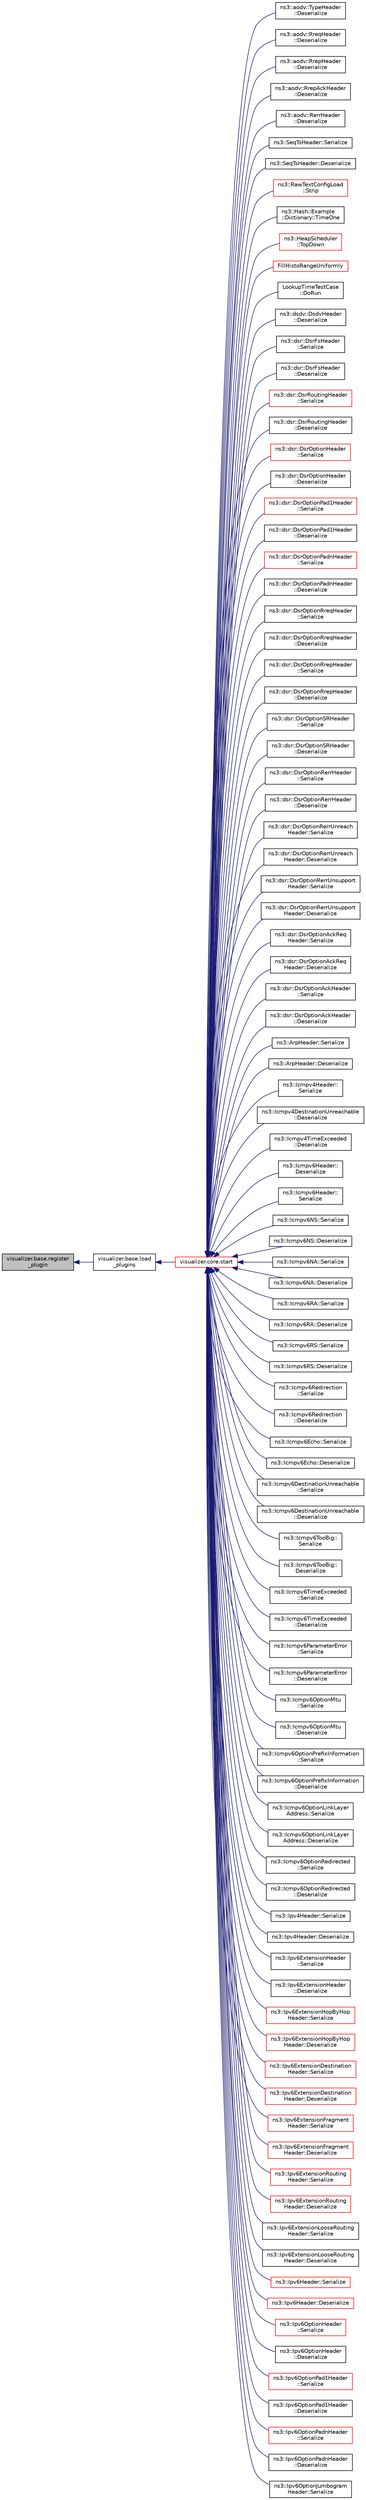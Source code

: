 digraph "visualizer.base.register_plugin"
{
  edge [fontname="Helvetica",fontsize="10",labelfontname="Helvetica",labelfontsize="10"];
  node [fontname="Helvetica",fontsize="10",shape=record];
  rankdir="LR";
  Node1 [label="visualizer.base.register\l_plugin",height=0.2,width=0.4,color="black", fillcolor="grey75", style="filled", fontcolor="black"];
  Node1 -> Node2 [dir="back",color="midnightblue",fontsize="10",style="solid"];
  Node2 [label="visualizer.base.load\l_plugins",height=0.2,width=0.4,color="black", fillcolor="white", style="filled",URL="$d4/d39/namespacevisualizer_1_1base.html#ad171497a5ff1afe0a73bedaebf35448f"];
  Node2 -> Node3 [dir="back",color="midnightblue",fontsize="10",style="solid"];
  Node3 [label="visualizer.core.start",height=0.2,width=0.4,color="red", fillcolor="white", style="filled",URL="$df/d6c/namespacevisualizer_1_1core.html#a2a35e5d8a34af358b508dac8635754e0"];
  Node3 -> Node4 [dir="back",color="midnightblue",fontsize="10",style="solid"];
  Node4 [label="ns3::aodv::TypeHeader\l::Deserialize",height=0.2,width=0.4,color="black", fillcolor="white", style="filled",URL="$d7/d53/classns3_1_1aodv_1_1TypeHeader.html#a1008c3c92926976b0bcf863508f0073a"];
  Node3 -> Node5 [dir="back",color="midnightblue",fontsize="10",style="solid"];
  Node5 [label="ns3::aodv::RreqHeader\l::Deserialize",height=0.2,width=0.4,color="black", fillcolor="white", style="filled",URL="$db/d7d/classns3_1_1aodv_1_1RreqHeader.html#a088f14d7f2fc75ee53fb03b689fc9443"];
  Node3 -> Node6 [dir="back",color="midnightblue",fontsize="10",style="solid"];
  Node6 [label="ns3::aodv::RrepHeader\l::Deserialize",height=0.2,width=0.4,color="black", fillcolor="white", style="filled",URL="$df/d54/classns3_1_1aodv_1_1RrepHeader.html#a04a25ec636230a30d39bff020569f129"];
  Node3 -> Node7 [dir="back",color="midnightblue",fontsize="10",style="solid"];
  Node7 [label="ns3::aodv::RrepAckHeader\l::Deserialize",height=0.2,width=0.4,color="black", fillcolor="white", style="filled",URL="$d7/d46/classns3_1_1aodv_1_1RrepAckHeader.html#a1283b1b1b365a0c8fb67cc327dec46d7"];
  Node3 -> Node8 [dir="back",color="midnightblue",fontsize="10",style="solid"];
  Node8 [label="ns3::aodv::RerrHeader\l::Deserialize",height=0.2,width=0.4,color="black", fillcolor="white", style="filled",URL="$d2/df8/classns3_1_1aodv_1_1RerrHeader.html#a6b1816ffe9a9cc9d4f4eb57f25780472"];
  Node3 -> Node9 [dir="back",color="midnightblue",fontsize="10",style="solid"];
  Node9 [label="ns3::SeqTsHeader::Serialize",height=0.2,width=0.4,color="black", fillcolor="white", style="filled",URL="$d7/dd7/classns3_1_1SeqTsHeader.html#a94322a720ef62390b8a3b9dd557f0104"];
  Node3 -> Node10 [dir="back",color="midnightblue",fontsize="10",style="solid"];
  Node10 [label="ns3::SeqTsHeader::Deserialize",height=0.2,width=0.4,color="black", fillcolor="white", style="filled",URL="$d7/dd7/classns3_1_1SeqTsHeader.html#a55ebbed99d0f5ef379248bdca5849476"];
  Node3 -> Node11 [dir="back",color="midnightblue",fontsize="10",style="solid"];
  Node11 [label="ns3::RawTextConfigLoad\l::Strip",height=0.2,width=0.4,color="red", fillcolor="white", style="filled",URL="$db/d38/classns3_1_1RawTextConfigLoad.html#aad3ad24f9eeb53999a4366673c12a11e"];
  Node3 -> Node12 [dir="back",color="midnightblue",fontsize="10",style="solid"];
  Node12 [label="ns3::Hash::Example\l::Dictionary::TimeOne",height=0.2,width=0.4,color="black", fillcolor="white", style="filled",URL="$d6/dbe/classns3_1_1Hash_1_1Example_1_1Dictionary.html#afd4ca23d992aa625d4c35ce4f42b611c"];
  Node3 -> Node13 [dir="back",color="midnightblue",fontsize="10",style="solid"];
  Node13 [label="ns3::HeapScheduler\l::TopDown",height=0.2,width=0.4,color="red", fillcolor="white", style="filled",URL="$da/db2/classns3_1_1HeapScheduler.html#a2ea4d0e4c77dd66465a255322d59af27"];
  Node3 -> Node14 [dir="back",color="midnightblue",fontsize="10",style="solid"];
  Node14 [label="FillHistoRangeUniformly",height=0.2,width=0.4,color="red", fillcolor="white", style="filled",URL="$d5/d7e/rng-test-suite_8cc.html#ac2abe44da5ad81e1927f899392de4ada"];
  Node3 -> Node15 [dir="back",color="midnightblue",fontsize="10",style="solid"];
  Node15 [label="LookupTimeTestCase\l::DoRun",height=0.2,width=0.4,color="black", fillcolor="white", style="filled",URL="$d0/dee/classLookupTimeTestCase.html#a666ef6b8a01c9e1c8c7eddc424f1edc4",tooltip="Implementation to actually run this TestCase. "];
  Node3 -> Node16 [dir="back",color="midnightblue",fontsize="10",style="solid"];
  Node16 [label="ns3::dsdv::DsdvHeader\l::Deserialize",height=0.2,width=0.4,color="black", fillcolor="white", style="filled",URL="$d0/db8/classns3_1_1dsdv_1_1DsdvHeader.html#a63c2b107d15967539e0e2b9f129efbbb"];
  Node3 -> Node17 [dir="back",color="midnightblue",fontsize="10",style="solid"];
  Node17 [label="ns3::dsr::DsrFsHeader\l::Serialize",height=0.2,width=0.4,color="black", fillcolor="white", style="filled",URL="$dc/dc2/classns3_1_1dsr_1_1DsrFsHeader.html#af8f508a2b05faac2b869d37fe672b911",tooltip="Serialize the packet. "];
  Node3 -> Node18 [dir="back",color="midnightblue",fontsize="10",style="solid"];
  Node18 [label="ns3::dsr::DsrFsHeader\l::Deserialize",height=0.2,width=0.4,color="black", fillcolor="white", style="filled",URL="$dc/dc2/classns3_1_1dsr_1_1DsrFsHeader.html#acb5736dd005d323eefae5cc9db9eb5b9",tooltip="Deserialize the packet. "];
  Node3 -> Node19 [dir="back",color="midnightblue",fontsize="10",style="solid"];
  Node19 [label="ns3::dsr::DsrRoutingHeader\l::Serialize",height=0.2,width=0.4,color="red", fillcolor="white", style="filled",URL="$dd/d47/classns3_1_1dsr_1_1DsrRoutingHeader.html#aab7d92809ad6ad560f4297653e7ae2cc",tooltip="Serialize the packet. "];
  Node3 -> Node20 [dir="back",color="midnightblue",fontsize="10",style="solid"];
  Node20 [label="ns3::dsr::DsrRoutingHeader\l::Deserialize",height=0.2,width=0.4,color="black", fillcolor="white", style="filled",URL="$dd/d47/classns3_1_1dsr_1_1DsrRoutingHeader.html#aa3440ffd0d425f8562e313aea165c433",tooltip="Deserialize the packet. "];
  Node3 -> Node21 [dir="back",color="midnightblue",fontsize="10",style="solid"];
  Node21 [label="ns3::dsr::DsrOptionHeader\l::Serialize",height=0.2,width=0.4,color="red", fillcolor="white", style="filled",URL="$da/d3b/classns3_1_1dsr_1_1DsrOptionHeader.html#a04d7999f22a25e1ccbde838e6c9bd7e1",tooltip="Serialize the packet. "];
  Node3 -> Node22 [dir="back",color="midnightblue",fontsize="10",style="solid"];
  Node22 [label="ns3::dsr::DsrOptionHeader\l::Deserialize",height=0.2,width=0.4,color="black", fillcolor="white", style="filled",URL="$da/d3b/classns3_1_1dsr_1_1DsrOptionHeader.html#ab44c93c37011591950bb95730c1c5b06",tooltip="Deserialize the packet. "];
  Node3 -> Node23 [dir="back",color="midnightblue",fontsize="10",style="solid"];
  Node23 [label="ns3::dsr::DsrOptionPad1Header\l::Serialize",height=0.2,width=0.4,color="red", fillcolor="white", style="filled",URL="$d2/d3f/classns3_1_1dsr_1_1DsrOptionPad1Header.html#a6055a32eb4b386b5c4343d352aebe0ba",tooltip="Serialize the packet. "];
  Node3 -> Node24 [dir="back",color="midnightblue",fontsize="10",style="solid"];
  Node24 [label="ns3::dsr::DsrOptionPad1Header\l::Deserialize",height=0.2,width=0.4,color="black", fillcolor="white", style="filled",URL="$d2/d3f/classns3_1_1dsr_1_1DsrOptionPad1Header.html#ab040965b45b9e8d3485110e5dba1894f",tooltip="Deserialize the packet. "];
  Node3 -> Node25 [dir="back",color="midnightblue",fontsize="10",style="solid"];
  Node25 [label="ns3::dsr::DsrOptionPadnHeader\l::Serialize",height=0.2,width=0.4,color="red", fillcolor="white", style="filled",URL="$df/df0/classns3_1_1dsr_1_1DsrOptionPadnHeader.html#a7b433c99b9f9c2abbe6488953b0b4c7a",tooltip="Serialize the packet. "];
  Node3 -> Node26 [dir="back",color="midnightblue",fontsize="10",style="solid"];
  Node26 [label="ns3::dsr::DsrOptionPadnHeader\l::Deserialize",height=0.2,width=0.4,color="black", fillcolor="white", style="filled",URL="$df/df0/classns3_1_1dsr_1_1DsrOptionPadnHeader.html#aba1dc34ff93da84dc1a9db15134cd140",tooltip="Deserialize the packet. "];
  Node3 -> Node27 [dir="back",color="midnightblue",fontsize="10",style="solid"];
  Node27 [label="ns3::dsr::DsrOptionRreqHeader\l::Serialize",height=0.2,width=0.4,color="black", fillcolor="white", style="filled",URL="$d9/d21/classns3_1_1dsr_1_1DsrOptionRreqHeader.html#a620cbf122e8637ec0a22ec3882176816",tooltip="Serialize the packet. "];
  Node3 -> Node28 [dir="back",color="midnightblue",fontsize="10",style="solid"];
  Node28 [label="ns3::dsr::DsrOptionRreqHeader\l::Deserialize",height=0.2,width=0.4,color="black", fillcolor="white", style="filled",URL="$d9/d21/classns3_1_1dsr_1_1DsrOptionRreqHeader.html#a7cf6a4240408c554fe4ca6ea9b266651",tooltip="Deserialize the packet. "];
  Node3 -> Node29 [dir="back",color="midnightblue",fontsize="10",style="solid"];
  Node29 [label="ns3::dsr::DsrOptionRrepHeader\l::Serialize",height=0.2,width=0.4,color="black", fillcolor="white", style="filled",URL="$d8/d40/classns3_1_1dsr_1_1DsrOptionRrepHeader.html#a9b89851c2b6fd631c9801749f6b765e8",tooltip="Serialize the packet. "];
  Node3 -> Node30 [dir="back",color="midnightblue",fontsize="10",style="solid"];
  Node30 [label="ns3::dsr::DsrOptionRrepHeader\l::Deserialize",height=0.2,width=0.4,color="black", fillcolor="white", style="filled",URL="$d8/d40/classns3_1_1dsr_1_1DsrOptionRrepHeader.html#a712214d2e33913f631092ddaccfdb774",tooltip="Deserialize the packet. "];
  Node3 -> Node31 [dir="back",color="midnightblue",fontsize="10",style="solid"];
  Node31 [label="ns3::dsr::DsrOptionSRHeader\l::Serialize",height=0.2,width=0.4,color="black", fillcolor="white", style="filled",URL="$dc/d0a/classns3_1_1dsr_1_1DsrOptionSRHeader.html#ab21a0cc427b0606f671b9a8d880ca759",tooltip="Serialize the packet. "];
  Node3 -> Node32 [dir="back",color="midnightblue",fontsize="10",style="solid"];
  Node32 [label="ns3::dsr::DsrOptionSRHeader\l::Deserialize",height=0.2,width=0.4,color="black", fillcolor="white", style="filled",URL="$dc/d0a/classns3_1_1dsr_1_1DsrOptionSRHeader.html#a83a9b996c0be40f74b61f8b56f82330e",tooltip="Deserialize the packet. "];
  Node3 -> Node33 [dir="back",color="midnightblue",fontsize="10",style="solid"];
  Node33 [label="ns3::dsr::DsrOptionRerrHeader\l::Serialize",height=0.2,width=0.4,color="black", fillcolor="white", style="filled",URL="$d6/d26/classns3_1_1dsr_1_1DsrOptionRerrHeader.html#a973a8c73444e9a2f4bd94292f716259c",tooltip="Serialize the packet. "];
  Node3 -> Node34 [dir="back",color="midnightblue",fontsize="10",style="solid"];
  Node34 [label="ns3::dsr::DsrOptionRerrHeader\l::Deserialize",height=0.2,width=0.4,color="black", fillcolor="white", style="filled",URL="$d6/d26/classns3_1_1dsr_1_1DsrOptionRerrHeader.html#ab8bc84d5e10a371524ed37035db5dbec",tooltip="Deserialize the packet. "];
  Node3 -> Node35 [dir="back",color="midnightblue",fontsize="10",style="solid"];
  Node35 [label="ns3::dsr::DsrOptionRerrUnreach\lHeader::Serialize",height=0.2,width=0.4,color="black", fillcolor="white", style="filled",URL="$d0/d90/classns3_1_1dsr_1_1DsrOptionRerrUnreachHeader.html#aaf3feea2c11c1b363f4d4bc041a8f21c",tooltip="Serialize the packet. "];
  Node3 -> Node36 [dir="back",color="midnightblue",fontsize="10",style="solid"];
  Node36 [label="ns3::dsr::DsrOptionRerrUnreach\lHeader::Deserialize",height=0.2,width=0.4,color="black", fillcolor="white", style="filled",URL="$d0/d90/classns3_1_1dsr_1_1DsrOptionRerrUnreachHeader.html#ab6cda2c6108b5a5076941b7f541ef320",tooltip="Deserialize the packet. "];
  Node3 -> Node37 [dir="back",color="midnightblue",fontsize="10",style="solid"];
  Node37 [label="ns3::dsr::DsrOptionRerrUnsupport\lHeader::Serialize",height=0.2,width=0.4,color="black", fillcolor="white", style="filled",URL="$db/df8/classns3_1_1dsr_1_1DsrOptionRerrUnsupportHeader.html#a797b41d9c8fa55f825ac24dadb16fd7b",tooltip="Serialize the packet. "];
  Node3 -> Node38 [dir="back",color="midnightblue",fontsize="10",style="solid"];
  Node38 [label="ns3::dsr::DsrOptionRerrUnsupport\lHeader::Deserialize",height=0.2,width=0.4,color="black", fillcolor="white", style="filled",URL="$db/df8/classns3_1_1dsr_1_1DsrOptionRerrUnsupportHeader.html#ad568e52cacee0c67a43338e8838806a5",tooltip="Deserialize the packet. "];
  Node3 -> Node39 [dir="back",color="midnightblue",fontsize="10",style="solid"];
  Node39 [label="ns3::dsr::DsrOptionAckReq\lHeader::Serialize",height=0.2,width=0.4,color="black", fillcolor="white", style="filled",URL="$de/de7/classns3_1_1dsr_1_1DsrOptionAckReqHeader.html#ae743c5267313ec4423a92e3ed8e81c63",tooltip="Serialize the packet. "];
  Node3 -> Node40 [dir="back",color="midnightblue",fontsize="10",style="solid"];
  Node40 [label="ns3::dsr::DsrOptionAckReq\lHeader::Deserialize",height=0.2,width=0.4,color="black", fillcolor="white", style="filled",URL="$de/de7/classns3_1_1dsr_1_1DsrOptionAckReqHeader.html#a5c7c9641d41346faf881a4d7df0f36c7",tooltip="Deserialize the packet. "];
  Node3 -> Node41 [dir="back",color="midnightblue",fontsize="10",style="solid"];
  Node41 [label="ns3::dsr::DsrOptionAckHeader\l::Serialize",height=0.2,width=0.4,color="black", fillcolor="white", style="filled",URL="$db/d30/classns3_1_1dsr_1_1DsrOptionAckHeader.html#a0aeceebc3c3eb4f5241b4799b5eed36b",tooltip="Serialize the packet. "];
  Node3 -> Node42 [dir="back",color="midnightblue",fontsize="10",style="solid"];
  Node42 [label="ns3::dsr::DsrOptionAckHeader\l::Deserialize",height=0.2,width=0.4,color="black", fillcolor="white", style="filled",URL="$db/d30/classns3_1_1dsr_1_1DsrOptionAckHeader.html#a0c7f637f03ac2f48cfabfd8f18671a39",tooltip="Deserialize the packet. "];
  Node3 -> Node43 [dir="back",color="midnightblue",fontsize="10",style="solid"];
  Node43 [label="ns3::ArpHeader::Serialize",height=0.2,width=0.4,color="black", fillcolor="white", style="filled",URL="$db/d42/classns3_1_1ArpHeader.html#a277dfd6e5a0ee69a3bf612c1d21a5698"];
  Node3 -> Node44 [dir="back",color="midnightblue",fontsize="10",style="solid"];
  Node44 [label="ns3::ArpHeader::Deserialize",height=0.2,width=0.4,color="black", fillcolor="white", style="filled",URL="$db/d42/classns3_1_1ArpHeader.html#ac4ac02b6ff4125d41dfe52593f23718d"];
  Node3 -> Node45 [dir="back",color="midnightblue",fontsize="10",style="solid"];
  Node45 [label="ns3::Icmpv4Header::\lSerialize",height=0.2,width=0.4,color="black", fillcolor="white", style="filled",URL="$d6/dde/classns3_1_1Icmpv4Header.html#a8a99d2c9a7cd91e84efbee9a61606ced"];
  Node3 -> Node46 [dir="back",color="midnightblue",fontsize="10",style="solid"];
  Node46 [label="ns3::Icmpv4DestinationUnreachable\l::Deserialize",height=0.2,width=0.4,color="black", fillcolor="white", style="filled",URL="$d6/daf/classns3_1_1Icmpv4DestinationUnreachable.html#ab27e34a3e2436724ebb483d8acd58ea7"];
  Node3 -> Node47 [dir="back",color="midnightblue",fontsize="10",style="solid"];
  Node47 [label="ns3::Icmpv4TimeExceeded\l::Deserialize",height=0.2,width=0.4,color="black", fillcolor="white", style="filled",URL="$dc/de0/classns3_1_1Icmpv4TimeExceeded.html#a593880fbc22985333cbfb9def08aeca5"];
  Node3 -> Node48 [dir="back",color="midnightblue",fontsize="10",style="solid"];
  Node48 [label="ns3::Icmpv6Header::\lDeserialize",height=0.2,width=0.4,color="black", fillcolor="white", style="filled",URL="$d9/d73/classns3_1_1Icmpv6Header.html#a7507f363f31e23fb11ceb21aec6be469",tooltip="Deserialize the packet. "];
  Node3 -> Node49 [dir="back",color="midnightblue",fontsize="10",style="solid"];
  Node49 [label="ns3::Icmpv6Header::\lSerialize",height=0.2,width=0.4,color="black", fillcolor="white", style="filled",URL="$d9/d73/classns3_1_1Icmpv6Header.html#a730861c09bbcc03f586a7b31656cbbc5",tooltip="Serialize the packet. "];
  Node3 -> Node50 [dir="back",color="midnightblue",fontsize="10",style="solid"];
  Node50 [label="ns3::Icmpv6NS::Serialize",height=0.2,width=0.4,color="black", fillcolor="white", style="filled",URL="$d7/da5/classns3_1_1Icmpv6NS.html#ad32a9d574a29228cddfc6e70aea129b7",tooltip="Serialize the packet. "];
  Node3 -> Node51 [dir="back",color="midnightblue",fontsize="10",style="solid"];
  Node51 [label="ns3::Icmpv6NS::Deserialize",height=0.2,width=0.4,color="black", fillcolor="white", style="filled",URL="$d7/da5/classns3_1_1Icmpv6NS.html#aa2fa4464ead95a030997d55f1f023dc0",tooltip="Deserialize the packet. "];
  Node3 -> Node52 [dir="back",color="midnightblue",fontsize="10",style="solid"];
  Node52 [label="ns3::Icmpv6NA::Serialize",height=0.2,width=0.4,color="black", fillcolor="white", style="filled",URL="$d2/de8/classns3_1_1Icmpv6NA.html#a0fa9ef58e0cb6c9a5ed1d4c82745a02f",tooltip="Serialize the packet. "];
  Node3 -> Node53 [dir="back",color="midnightblue",fontsize="10",style="solid"];
  Node53 [label="ns3::Icmpv6NA::Deserialize",height=0.2,width=0.4,color="black", fillcolor="white", style="filled",URL="$d2/de8/classns3_1_1Icmpv6NA.html#ade6ada5c42f4342a466139d75699718b",tooltip="Deserialize the packet. "];
  Node3 -> Node54 [dir="back",color="midnightblue",fontsize="10",style="solid"];
  Node54 [label="ns3::Icmpv6RA::Serialize",height=0.2,width=0.4,color="black", fillcolor="white", style="filled",URL="$da/d73/classns3_1_1Icmpv6RA.html#afc9c2386a4c11b13c41d79f0dbc970cd",tooltip="Serialize the packet. "];
  Node3 -> Node55 [dir="back",color="midnightblue",fontsize="10",style="solid"];
  Node55 [label="ns3::Icmpv6RA::Deserialize",height=0.2,width=0.4,color="black", fillcolor="white", style="filled",URL="$da/d73/classns3_1_1Icmpv6RA.html#a91908412f051db52bd63b7a0d01c1117",tooltip="Deserialize the packet. "];
  Node3 -> Node56 [dir="back",color="midnightblue",fontsize="10",style="solid"];
  Node56 [label="ns3::Icmpv6RS::Serialize",height=0.2,width=0.4,color="black", fillcolor="white", style="filled",URL="$da/d2f/classns3_1_1Icmpv6RS.html#aa2e8d1a63701015e774a9a5d660dfde4",tooltip="Serialize the packet. "];
  Node3 -> Node57 [dir="back",color="midnightblue",fontsize="10",style="solid"];
  Node57 [label="ns3::Icmpv6RS::Deserialize",height=0.2,width=0.4,color="black", fillcolor="white", style="filled",URL="$da/d2f/classns3_1_1Icmpv6RS.html#a9b7bf06890d0aa82bc87bf70cf6181dd",tooltip="Deserialize the packet. "];
  Node3 -> Node58 [dir="back",color="midnightblue",fontsize="10",style="solid"];
  Node58 [label="ns3::Icmpv6Redirection\l::Serialize",height=0.2,width=0.4,color="black", fillcolor="white", style="filled",URL="$de/da3/classns3_1_1Icmpv6Redirection.html#a3d278de1bcf39046510795bd78a4acfa",tooltip="Serialize the packet. "];
  Node3 -> Node59 [dir="back",color="midnightblue",fontsize="10",style="solid"];
  Node59 [label="ns3::Icmpv6Redirection\l::Deserialize",height=0.2,width=0.4,color="black", fillcolor="white", style="filled",URL="$de/da3/classns3_1_1Icmpv6Redirection.html#abcfbc9f63e544250bb40c302c0537788",tooltip="Deserialize the packet. "];
  Node3 -> Node60 [dir="back",color="midnightblue",fontsize="10",style="solid"];
  Node60 [label="ns3::Icmpv6Echo::Serialize",height=0.2,width=0.4,color="black", fillcolor="white", style="filled",URL="$d6/d5b/classns3_1_1Icmpv6Echo.html#ae00908cfd1912f20da4ad804ce73ba1d",tooltip="Serialize the packet. "];
  Node3 -> Node61 [dir="back",color="midnightblue",fontsize="10",style="solid"];
  Node61 [label="ns3::Icmpv6Echo::Deserialize",height=0.2,width=0.4,color="black", fillcolor="white", style="filled",URL="$d6/d5b/classns3_1_1Icmpv6Echo.html#ad3ce875667e23c4b406860d6d95c3385",tooltip="Deserialize the packet. "];
  Node3 -> Node62 [dir="back",color="midnightblue",fontsize="10",style="solid"];
  Node62 [label="ns3::Icmpv6DestinationUnreachable\l::Serialize",height=0.2,width=0.4,color="black", fillcolor="white", style="filled",URL="$d1/deb/classns3_1_1Icmpv6DestinationUnreachable.html#a97ea83de54f105a43a8386e2934fe732",tooltip="Serialize the packet. "];
  Node3 -> Node63 [dir="back",color="midnightblue",fontsize="10",style="solid"];
  Node63 [label="ns3::Icmpv6DestinationUnreachable\l::Deserialize",height=0.2,width=0.4,color="black", fillcolor="white", style="filled",URL="$d1/deb/classns3_1_1Icmpv6DestinationUnreachable.html#aab4cce60f9e44ae3bdca60d7157c1cd1",tooltip="Deserialize the packet. "];
  Node3 -> Node64 [dir="back",color="midnightblue",fontsize="10",style="solid"];
  Node64 [label="ns3::Icmpv6TooBig::\lSerialize",height=0.2,width=0.4,color="black", fillcolor="white", style="filled",URL="$d3/d1b/classns3_1_1Icmpv6TooBig.html#ae8042b6593cfb81dad23e60c588e7b21",tooltip="Serialize the packet. "];
  Node3 -> Node65 [dir="back",color="midnightblue",fontsize="10",style="solid"];
  Node65 [label="ns3::Icmpv6TooBig::\lDeserialize",height=0.2,width=0.4,color="black", fillcolor="white", style="filled",URL="$d3/d1b/classns3_1_1Icmpv6TooBig.html#a2d0f077afd744d980a93fee1b5df93a4",tooltip="Deserialize the packet. "];
  Node3 -> Node66 [dir="back",color="midnightblue",fontsize="10",style="solid"];
  Node66 [label="ns3::Icmpv6TimeExceeded\l::Serialize",height=0.2,width=0.4,color="black", fillcolor="white", style="filled",URL="$d5/db1/classns3_1_1Icmpv6TimeExceeded.html#a8cc2085dcd82138138cdc2029280a60f",tooltip="Serialize the packet. "];
  Node3 -> Node67 [dir="back",color="midnightblue",fontsize="10",style="solid"];
  Node67 [label="ns3::Icmpv6TimeExceeded\l::Deserialize",height=0.2,width=0.4,color="black", fillcolor="white", style="filled",URL="$d5/db1/classns3_1_1Icmpv6TimeExceeded.html#aaa984e51f29224f2bddd776dae8154cf",tooltip="Deserialize the packet. "];
  Node3 -> Node68 [dir="back",color="midnightblue",fontsize="10",style="solid"];
  Node68 [label="ns3::Icmpv6ParameterError\l::Serialize",height=0.2,width=0.4,color="black", fillcolor="white", style="filled",URL="$d8/dd7/classns3_1_1Icmpv6ParameterError.html#a72ba841a8b45117a67cfb9a89ffd677b",tooltip="Serialize the packet. "];
  Node3 -> Node69 [dir="back",color="midnightblue",fontsize="10",style="solid"];
  Node69 [label="ns3::Icmpv6ParameterError\l::Deserialize",height=0.2,width=0.4,color="black", fillcolor="white", style="filled",URL="$d8/dd7/classns3_1_1Icmpv6ParameterError.html#a9adc32f79c63175a9dde08e017746794",tooltip="Deserialize the packet. "];
  Node3 -> Node70 [dir="back",color="midnightblue",fontsize="10",style="solid"];
  Node70 [label="ns3::Icmpv6OptionMtu\l::Serialize",height=0.2,width=0.4,color="black", fillcolor="white", style="filled",URL="$df/d6d/classns3_1_1Icmpv6OptionMtu.html#a7fb0a0d983fc4ca0d906da376bd9bceb",tooltip="Serialize the packet. "];
  Node3 -> Node71 [dir="back",color="midnightblue",fontsize="10",style="solid"];
  Node71 [label="ns3::Icmpv6OptionMtu\l::Deserialize",height=0.2,width=0.4,color="black", fillcolor="white", style="filled",URL="$df/d6d/classns3_1_1Icmpv6OptionMtu.html#a047fb91d197554eeb1d3e56f8eb96912",tooltip="Deserialize the packet. "];
  Node3 -> Node72 [dir="back",color="midnightblue",fontsize="10",style="solid"];
  Node72 [label="ns3::Icmpv6OptionPrefixInformation\l::Serialize",height=0.2,width=0.4,color="black", fillcolor="white", style="filled",URL="$d4/d74/classns3_1_1Icmpv6OptionPrefixInformation.html#a4c498867c73398d9958aea86ff3ac4f7",tooltip="Serialize the packet. "];
  Node3 -> Node73 [dir="back",color="midnightblue",fontsize="10",style="solid"];
  Node73 [label="ns3::Icmpv6OptionPrefixInformation\l::Deserialize",height=0.2,width=0.4,color="black", fillcolor="white", style="filled",URL="$d4/d74/classns3_1_1Icmpv6OptionPrefixInformation.html#a3b88da9dc8b4d1c75b4c89e8d7954f83",tooltip="Deserialize the packet. "];
  Node3 -> Node74 [dir="back",color="midnightblue",fontsize="10",style="solid"];
  Node74 [label="ns3::Icmpv6OptionLinkLayer\lAddress::Serialize",height=0.2,width=0.4,color="black", fillcolor="white", style="filled",URL="$d5/dba/classns3_1_1Icmpv6OptionLinkLayerAddress.html#a472a16e3a3105e71bfb4d768d29fc0d8",tooltip="Serialize the packet. "];
  Node3 -> Node75 [dir="back",color="midnightblue",fontsize="10",style="solid"];
  Node75 [label="ns3::Icmpv6OptionLinkLayer\lAddress::Deserialize",height=0.2,width=0.4,color="black", fillcolor="white", style="filled",URL="$d5/dba/classns3_1_1Icmpv6OptionLinkLayerAddress.html#a84c1d39a00747d25defb642b7fbdb411",tooltip="Deserialize the packet. "];
  Node3 -> Node76 [dir="back",color="midnightblue",fontsize="10",style="solid"];
  Node76 [label="ns3::Icmpv6OptionRedirected\l::Serialize",height=0.2,width=0.4,color="black", fillcolor="white", style="filled",URL="$d9/dac/classns3_1_1Icmpv6OptionRedirected.html#a9333a29cdc5f4b4f0807b44afb00b9e9",tooltip="Serialize the packet. "];
  Node3 -> Node77 [dir="back",color="midnightblue",fontsize="10",style="solid"];
  Node77 [label="ns3::Icmpv6OptionRedirected\l::Deserialize",height=0.2,width=0.4,color="black", fillcolor="white", style="filled",URL="$d9/dac/classns3_1_1Icmpv6OptionRedirected.html#a14bb7113257521bbc15a9df4e0e134ba",tooltip="Deserialize the packet. "];
  Node3 -> Node78 [dir="back",color="midnightblue",fontsize="10",style="solid"];
  Node78 [label="ns3::Ipv4Header::Serialize",height=0.2,width=0.4,color="black", fillcolor="white", style="filled",URL="$d9/df1/classns3_1_1Ipv4Header.html#a09dd6e92cb94bc1287b5219519a7bc69"];
  Node3 -> Node79 [dir="back",color="midnightblue",fontsize="10",style="solid"];
  Node79 [label="ns3::Ipv4Header::Deserialize",height=0.2,width=0.4,color="black", fillcolor="white", style="filled",URL="$d9/df1/classns3_1_1Ipv4Header.html#a4c079e939ba868855ba1fab9e1b0e987"];
  Node3 -> Node80 [dir="back",color="midnightblue",fontsize="10",style="solid"];
  Node80 [label="ns3::Ipv6ExtensionHeader\l::Serialize",height=0.2,width=0.4,color="black", fillcolor="white", style="filled",URL="$d5/d0e/classns3_1_1Ipv6ExtensionHeader.html#a98bce1a4ea1265b45c480eed63dc2893",tooltip="Serialize the packet. "];
  Node3 -> Node81 [dir="back",color="midnightblue",fontsize="10",style="solid"];
  Node81 [label="ns3::Ipv6ExtensionHeader\l::Deserialize",height=0.2,width=0.4,color="black", fillcolor="white", style="filled",URL="$d5/d0e/classns3_1_1Ipv6ExtensionHeader.html#a20381aa4706f87bd373604ea53f3488f",tooltip="Deserialize the packet. "];
  Node3 -> Node82 [dir="back",color="midnightblue",fontsize="10",style="solid"];
  Node82 [label="ns3::Ipv6ExtensionHopByHop\lHeader::Serialize",height=0.2,width=0.4,color="red", fillcolor="white", style="filled",URL="$d7/d39/classns3_1_1Ipv6ExtensionHopByHopHeader.html#aea3c87fde9d6ba5375838cbe3275361b",tooltip="Serialize the packet. "];
  Node3 -> Node83 [dir="back",color="midnightblue",fontsize="10",style="solid"];
  Node83 [label="ns3::Ipv6ExtensionHopByHop\lHeader::Deserialize",height=0.2,width=0.4,color="red", fillcolor="white", style="filled",URL="$d7/d39/classns3_1_1Ipv6ExtensionHopByHopHeader.html#af366694cbc19cd319d8e65700a06082f",tooltip="Deserialize the packet. "];
  Node3 -> Node84 [dir="back",color="midnightblue",fontsize="10",style="solid"];
  Node84 [label="ns3::Ipv6ExtensionDestination\lHeader::Serialize",height=0.2,width=0.4,color="red", fillcolor="white", style="filled",URL="$d6/d65/classns3_1_1Ipv6ExtensionDestinationHeader.html#a13d3b01676de81cbcdd3fcebaf2fdd6b",tooltip="Serialize the packet. "];
  Node3 -> Node85 [dir="back",color="midnightblue",fontsize="10",style="solid"];
  Node85 [label="ns3::Ipv6ExtensionDestination\lHeader::Deserialize",height=0.2,width=0.4,color="red", fillcolor="white", style="filled",URL="$d6/d65/classns3_1_1Ipv6ExtensionDestinationHeader.html#afb09b5d3221279bc1fcad100aa950947",tooltip="Deserialize the packet. "];
  Node3 -> Node86 [dir="back",color="midnightblue",fontsize="10",style="solid"];
  Node86 [label="ns3::Ipv6ExtensionFragment\lHeader::Serialize",height=0.2,width=0.4,color="red", fillcolor="white", style="filled",URL="$dc/dde/classns3_1_1Ipv6ExtensionFragmentHeader.html#ac63d2e1a8fe9f7cdb3589c2677f5f9f6",tooltip="Serialize the packet. "];
  Node3 -> Node87 [dir="back",color="midnightblue",fontsize="10",style="solid"];
  Node87 [label="ns3::Ipv6ExtensionFragment\lHeader::Deserialize",height=0.2,width=0.4,color="red", fillcolor="white", style="filled",URL="$dc/dde/classns3_1_1Ipv6ExtensionFragmentHeader.html#ac665209cceae832687c23c0c664e5a5d",tooltip="Deserialize the packet. "];
  Node3 -> Node88 [dir="back",color="midnightblue",fontsize="10",style="solid"];
  Node88 [label="ns3::Ipv6ExtensionRouting\lHeader::Serialize",height=0.2,width=0.4,color="red", fillcolor="white", style="filled",URL="$d6/d67/classns3_1_1Ipv6ExtensionRoutingHeader.html#a33d8ab5f11d270295e3f5a9b4581bd56",tooltip="Serialize the packet. "];
  Node3 -> Node89 [dir="back",color="midnightblue",fontsize="10",style="solid"];
  Node89 [label="ns3::Ipv6ExtensionRouting\lHeader::Deserialize",height=0.2,width=0.4,color="red", fillcolor="white", style="filled",URL="$d6/d67/classns3_1_1Ipv6ExtensionRoutingHeader.html#aa1084222d3efdae9d445ff8a5b00322a",tooltip="Deserialize the packet. "];
  Node3 -> Node90 [dir="back",color="midnightblue",fontsize="10",style="solid"];
  Node90 [label="ns3::Ipv6ExtensionLooseRouting\lHeader::Serialize",height=0.2,width=0.4,color="black", fillcolor="white", style="filled",URL="$d4/d09/classns3_1_1Ipv6ExtensionLooseRoutingHeader.html#a1061efc35027a488100b5af25de2012d",tooltip="Serialize the packet. "];
  Node3 -> Node91 [dir="back",color="midnightblue",fontsize="10",style="solid"];
  Node91 [label="ns3::Ipv6ExtensionLooseRouting\lHeader::Deserialize",height=0.2,width=0.4,color="black", fillcolor="white", style="filled",URL="$d4/d09/classns3_1_1Ipv6ExtensionLooseRoutingHeader.html#af1345d6ac6b777807f09c03471a4a635",tooltip="Deserialize the packet. "];
  Node3 -> Node92 [dir="back",color="midnightblue",fontsize="10",style="solid"];
  Node92 [label="ns3::Ipv6Header::Serialize",height=0.2,width=0.4,color="red", fillcolor="white", style="filled",URL="$d8/d5d/classns3_1_1Ipv6Header.html#a6c927edee07d668e0a5aba391c1af9b4",tooltip="Serialize the packet. "];
  Node3 -> Node93 [dir="back",color="midnightblue",fontsize="10",style="solid"];
  Node93 [label="ns3::Ipv6Header::Deserialize",height=0.2,width=0.4,color="red", fillcolor="white", style="filled",URL="$d8/d5d/classns3_1_1Ipv6Header.html#ad444d49877468f76bbc9ab1b50e9dd02",tooltip="Deserialize the packet. "];
  Node3 -> Node94 [dir="back",color="midnightblue",fontsize="10",style="solid"];
  Node94 [label="ns3::Ipv6OptionHeader\l::Serialize",height=0.2,width=0.4,color="red", fillcolor="white", style="filled",URL="$de/d13/classns3_1_1Ipv6OptionHeader.html#aad98aee0f35bb8f1306a259fb286b5f7",tooltip="Serialize the packet. "];
  Node3 -> Node95 [dir="back",color="midnightblue",fontsize="10",style="solid"];
  Node95 [label="ns3::Ipv6OptionHeader\l::Deserialize",height=0.2,width=0.4,color="black", fillcolor="white", style="filled",URL="$de/d13/classns3_1_1Ipv6OptionHeader.html#a8645f1d17686431f177f7d5f3c38380e",tooltip="Deserialize the packet. "];
  Node3 -> Node96 [dir="back",color="midnightblue",fontsize="10",style="solid"];
  Node96 [label="ns3::Ipv6OptionPad1Header\l::Serialize",height=0.2,width=0.4,color="red", fillcolor="white", style="filled",URL="$d1/dbf/classns3_1_1Ipv6OptionPad1Header.html#a0ca6ef1ea4979c726108be11b3f424f5",tooltip="Serialize the packet. "];
  Node3 -> Node97 [dir="back",color="midnightblue",fontsize="10",style="solid"];
  Node97 [label="ns3::Ipv6OptionPad1Header\l::Deserialize",height=0.2,width=0.4,color="black", fillcolor="white", style="filled",URL="$d1/dbf/classns3_1_1Ipv6OptionPad1Header.html#a88590ad835a1a40d88922dd21b42f0b3",tooltip="Deserialize the packet. "];
  Node3 -> Node98 [dir="back",color="midnightblue",fontsize="10",style="solid"];
  Node98 [label="ns3::Ipv6OptionPadnHeader\l::Serialize",height=0.2,width=0.4,color="red", fillcolor="white", style="filled",URL="$dd/d2f/classns3_1_1Ipv6OptionPadnHeader.html#a806d49ab36d9f699ced66991efee1d00",tooltip="Serialize the packet. "];
  Node3 -> Node99 [dir="back",color="midnightblue",fontsize="10",style="solid"];
  Node99 [label="ns3::Ipv6OptionPadnHeader\l::Deserialize",height=0.2,width=0.4,color="black", fillcolor="white", style="filled",URL="$dd/d2f/classns3_1_1Ipv6OptionPadnHeader.html#a11d0524b7407f22ab7dc2e618c7f810a",tooltip="Deserialize the packet. "];
  Node3 -> Node100 [dir="back",color="midnightblue",fontsize="10",style="solid"];
  Node100 [label="ns3::Ipv6OptionJumbogram\lHeader::Serialize",height=0.2,width=0.4,color="black", fillcolor="white", style="filled",URL="$d0/db7/classns3_1_1Ipv6OptionJumbogramHeader.html#a7bdf0a525d3397f8250d4468a221f0c9",tooltip="Serialize the packet. "];
}
